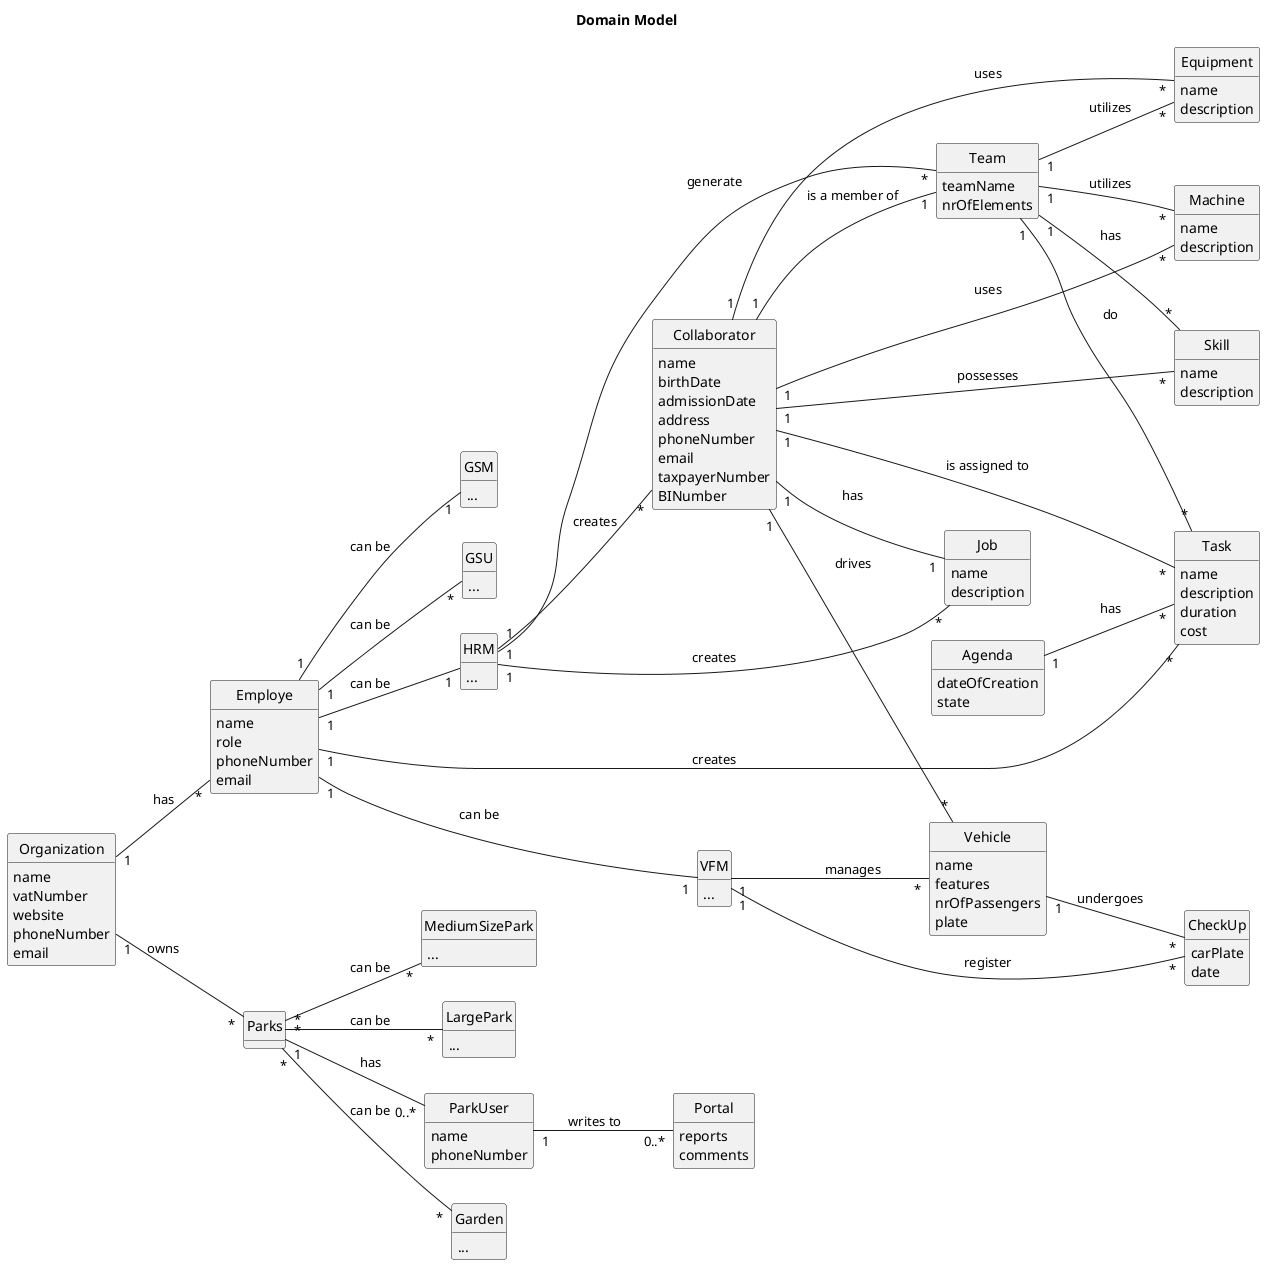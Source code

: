 @startuml
skinparam monochrome true
skinparam packageStyle rectangle
skinparam shadowing false
skinparam classAttributeIconSize 0
hide circle
hide methods

title Domain Model

left to right direction

class Organization {
    name
    vatNumber
    website
    phoneNumber
    email
}

class Employe {
    name
    role
    phoneNumber
    email
}

class HRM {
    ...
}

class VFM {
    ...
}

class GSM {
    ...
}

class GSU {
    ...
}

class Collaborator {
    name
    birthDate
    admissionDate
    address
    phoneNumber
    email
    taxpayerNumber
    BINumber
}

class Garden {
    ...
}

class MediumSizePark {
    ...
}

class LargePark {
    ...
}

class Parks {
}

class Task {
    name
    description
    duration
    cost
}

class Agenda {
    dateOfCreation
    state
}

class Vehicle {
    name
    features
    nrOfPassengers
    plate
}

class Machine {
    name
    description
}

class Equipment {
    name
    description
}

class Portal {
    reports
    comments
}

class CheckUp {
    carPlate
    date
}

class Job {
    name
    description
}

class Team {
    teamName
    nrOfElements
}

class Skill {
    name
    description
}

class ParkUser {
    name
    phoneNumber
}


Organization "1" -- "*" Employe : has
Organization "1" -- "*" Parks : owns

Employe "1" -- "*" Task : creates
Employe "1" -- "*" GSU : can be
Employe "1" -- "1" GSM : can be
Employe "1" -- "1" HRM : can be
Employe "1" -- "1" VFM : can be

HRM "1" -- "*" Collaborator : creates
HRM "1" -- "*" Team : generate
HRM "1" -- "*" Job : creates

Collaborator "1" -- "1" Job : has
Collaborator "1" -- "1" Team : is a member of
Collaborator "1" -- "*" Skill : possesses
Collaborator "1" -- "*" Task : is assigned to
Collaborator "1" -- "*" Vehicle : drives
Collaborator "1" -- "*" Machine : uses
Collaborator "1" -- "*" Equipment : uses

Team "1" -- "*" Skill : has
Team "1" -- "*" Task : do
Team "1" -- "*" Machine : utilizes
Team "1" -- "*" Equipment : utilizes


Agenda "1" -- "*" Task : has

ParkUser "1" -- "0..*" Portal : writes to

Parks "*" -- "*" Garden : can be
Parks "*" -- "*" MediumSizePark : can be
Parks "*" -- "*" LargePark : can be
Parks "1" -- "0..*" ParkUser : has

VFM "1" -- "*" CheckUp: register
VFM "1" -- "*" Vehicle: manages

Vehicle "1" -- "*" CheckUp : undergoes

@enduml
